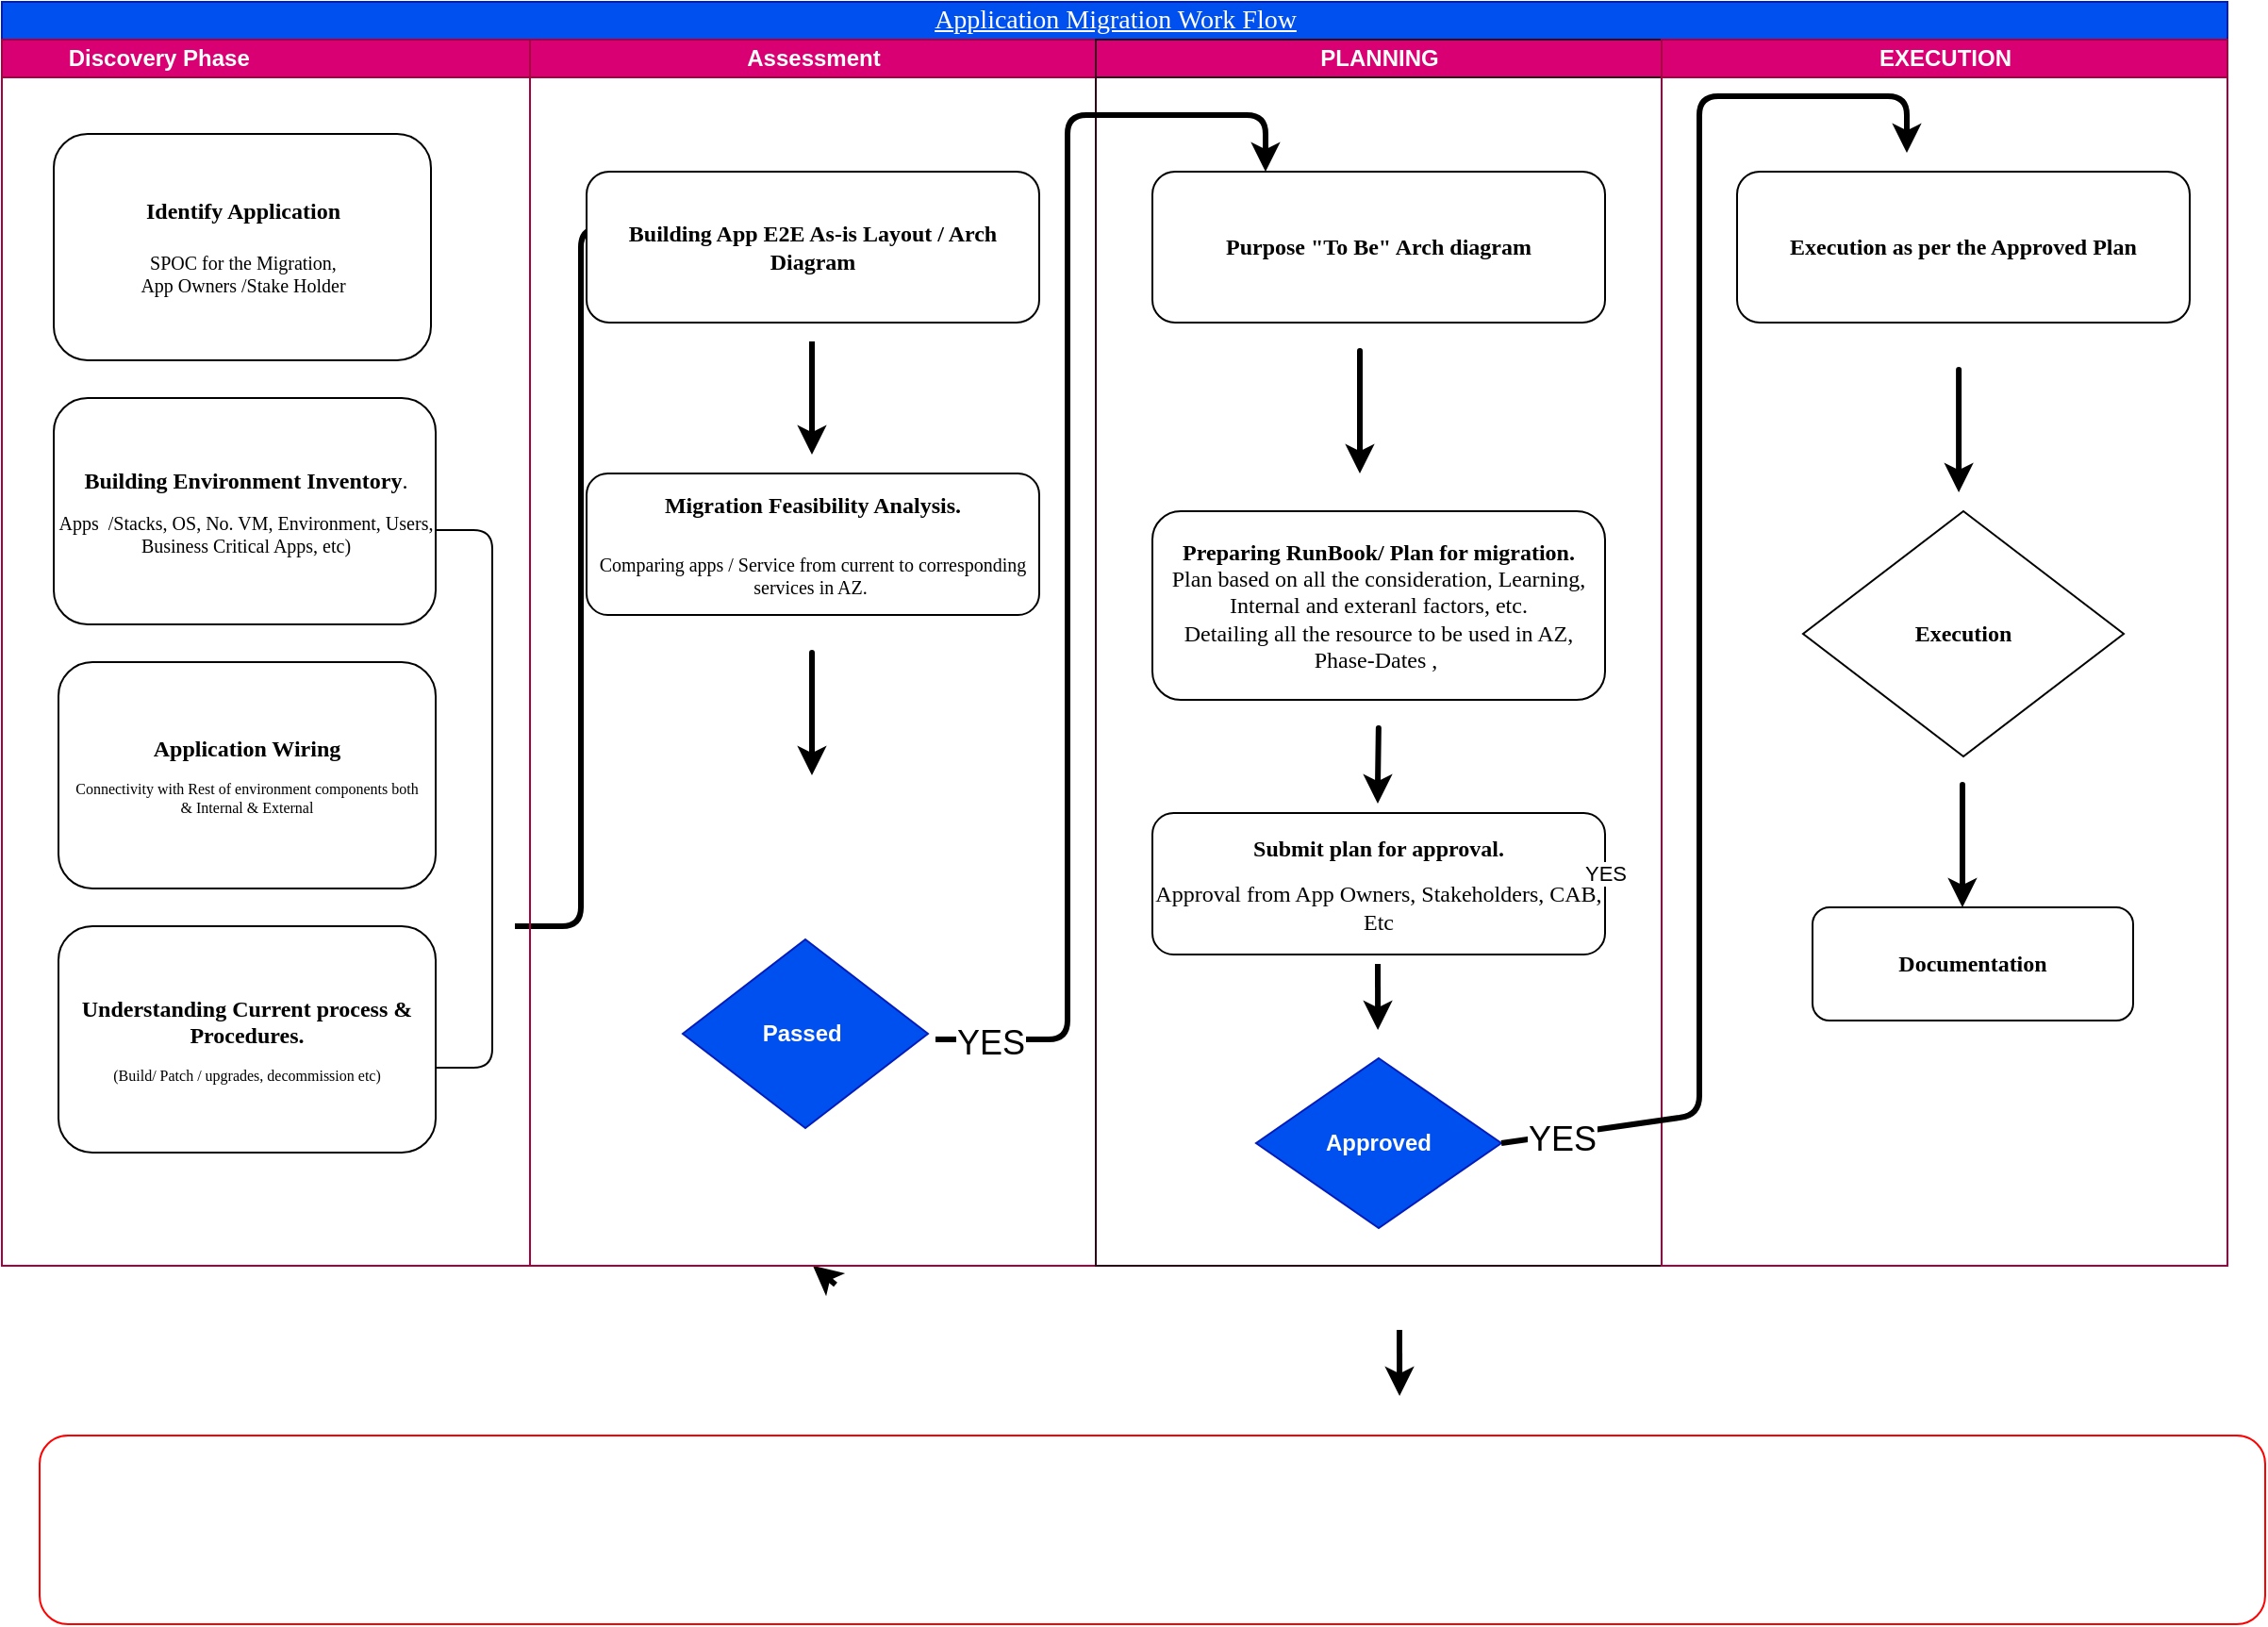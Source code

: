 <mxfile version="13.7.8" type="github">
  <diagram name="Page-1" id="74e2e168-ea6b-b213-b513-2b3c1d86103e">
    <mxGraphModel dx="1470" dy="535" grid="1" gridSize="10" guides="1" tooltips="1" connect="1" arrows="1" fold="1" page="1" pageScale="1" pageWidth="1100" pageHeight="850" background="#ffffff" math="0" shadow="0">
      <root>
        <mxCell id="0" />
        <mxCell id="1" parent="0" />
        <mxCell id="70lNwWaXjQEXrbum7vbb-63" value="" style="rounded=1;whiteSpace=wrap;html=1;strokeColor=#FF0000;" parent="1" vertex="1">
          <mxGeometry x="60" y="760" width="1180" height="100" as="geometry" />
        </mxCell>
        <mxCell id="70lNwWaXjQEXrbum7vbb-83" value="" style="endArrow=classic;html=1;strokeWidth=3;" parent="1" edge="1">
          <mxGeometry width="50" height="50" relative="1" as="geometry">
            <mxPoint x="781" y="704" as="sourcePoint" />
            <mxPoint x="781.05" y="739" as="targetPoint" />
            <Array as="points">
              <mxPoint x="781" y="704" />
            </Array>
          </mxGeometry>
        </mxCell>
        <mxCell id="70lNwWaXjQEXrbum7vbb-87" value="" style="endArrow=classic;html=1;strokeWidth=3;entryX=0.5;entryY=1;entryDx=0;entryDy=0;" parent="1" target="77e6c97f196da883-3" edge="1">
          <mxGeometry width="50" height="50" relative="1" as="geometry">
            <mxPoint x="482" y="680" as="sourcePoint" />
            <mxPoint x="482.05" y="715" as="targetPoint" />
            <Array as="points">
              <mxPoint x="482" y="680" />
            </Array>
          </mxGeometry>
        </mxCell>
        <mxCell id="70lNwWaXjQEXrbum7vbb-90" value="" style="endArrow=classic;html=1;strokeWidth=3;" parent="1" edge="1">
          <mxGeometry width="50" height="50" relative="1" as="geometry">
            <mxPoint x="312" y="490" as="sourcePoint" />
            <mxPoint x="457" y="150" as="targetPoint" />
            <Array as="points">
              <mxPoint x="347" y="490" />
              <mxPoint x="347" y="120" />
              <mxPoint x="457" y="120" />
            </Array>
          </mxGeometry>
        </mxCell>
        <mxCell id="77e6c97f196da883-1" value="&lt;font style=&quot;font-weight: normal ; font-size: 14px&quot;&gt;&lt;u&gt;Application Migration Work Flow&lt;/u&gt;&lt;/font&gt;" style="swimlane;html=1;childLayout=stackLayout;startSize=20;rounded=0;shadow=0;labelBackgroundColor=none;strokeWidth=1;fontFamily=Verdana;fontSize=8;align=center;strokeColor=#001DBC;fillColor=#0050ef;fontColor=#ffffff;" parent="1" vertex="1">
          <mxGeometry x="40" width="1180" height="670" as="geometry" />
        </mxCell>
        <mxCell id="77e6c97f196da883-2" value="&amp;nbsp; &amp;nbsp; &amp;nbsp; &amp;nbsp; &amp;nbsp; Discovery Phase" style="swimlane;html=1;startSize=20;align=left;fillColor=#d80073;strokeColor=#A50040;fontColor=#ffffff;" parent="77e6c97f196da883-1" vertex="1">
          <mxGeometry y="20" width="280" height="650" as="geometry">
            <mxRectangle y="20" width="30" height="730" as="alternateBounds" />
          </mxGeometry>
        </mxCell>
        <mxCell id="70lNwWaXjQEXrbum7vbb-1" value="&lt;b&gt;&lt;font style=&quot;font-size: 12px&quot;&gt;Application Wiring &lt;br&gt;&lt;/font&gt;&lt;/b&gt;&lt;br&gt;Connectivity with Rest of environment components both &amp;amp;&amp;nbsp;Internal &amp;amp; External" style="rounded=1;whiteSpace=wrap;html=1;shadow=0;labelBackgroundColor=none;strokeWidth=1;fontFamily=Verdana;fontSize=8;align=center;" parent="77e6c97f196da883-2" vertex="1">
          <mxGeometry x="30" y="330" width="200" height="120" as="geometry" />
        </mxCell>
        <mxCell id="77e6c97f196da883-9" value="&lt;font style=&quot;font-size: 12px&quot;&gt;&lt;b&gt;Building Environment Inventory&lt;/b&gt;.&lt;br&gt;&lt;/font&gt;&lt;br&gt;&lt;font style=&quot;font-size: 10px&quot;&gt;Apps&amp;nbsp; /Stacks, OS, No. VM, Environment, Users, Business Critical Apps, etc)&lt;/font&gt;" style="rounded=1;whiteSpace=wrap;html=1;shadow=0;labelBackgroundColor=none;strokeWidth=1;fontFamily=Verdana;fontSize=8;align=center;" parent="77e6c97f196da883-2" vertex="1">
          <mxGeometry x="27.5" y="190" width="202.5" height="120" as="geometry" />
        </mxCell>
        <mxCell id="77e6c97f196da883-8" value="&lt;font&gt;&lt;b style=&quot;font-size: 12px&quot;&gt;Identify Application&lt;br&gt;&lt;br&gt;&lt;/b&gt;&lt;font style=&quot;font-size: 10px&quot;&gt;SPOC for the Migration,&lt;br&gt;&lt;/font&gt;&lt;font style=&quot;font-size: 10px&quot;&gt;App Owners /Stake Holder&lt;/font&gt;&lt;/font&gt;" style="rounded=1;whiteSpace=wrap;html=1;shadow=0;labelBackgroundColor=none;strokeWidth=1;fontFamily=Verdana;fontSize=8;align=center;" parent="77e6c97f196da883-2" vertex="1">
          <mxGeometry x="27.5" y="50" width="200" height="120" as="geometry" />
        </mxCell>
        <mxCell id="70lNwWaXjQEXrbum7vbb-2" value="&lt;b&gt;&lt;font style=&quot;font-size: 12px&quot;&gt;Understanding Current process &amp;amp; Procedures.&lt;br&gt;&lt;/font&gt;&lt;/b&gt;&lt;br&gt;(Build/ Patch / upgrades, decommission etc)" style="rounded=1;whiteSpace=wrap;html=1;shadow=0;labelBackgroundColor=none;strokeWidth=1;fontFamily=Verdana;fontSize=8;align=center;" parent="77e6c97f196da883-2" vertex="1">
          <mxGeometry x="30" y="470" width="200" height="120" as="geometry" />
        </mxCell>
        <mxCell id="70lNwWaXjQEXrbum7vbb-11" value="" style="shape=curlyBracket;whiteSpace=wrap;html=1;rounded=1;size=0;rotation=-180;" parent="77e6c97f196da883-2" vertex="1">
          <mxGeometry x="230" y="260" width="30" height="285" as="geometry" />
        </mxCell>
        <mxCell id="77e6c97f196da883-3" value="Assessment" style="swimlane;html=1;startSize=20;align=center;strokeColor=#A50040;fillColor=#d80073;fontColor=#ffffff;" parent="77e6c97f196da883-1" vertex="1">
          <mxGeometry x="280" y="20" width="300" height="650" as="geometry">
            <mxRectangle x="160" width="100" height="20" as="alternateBounds" />
          </mxGeometry>
        </mxCell>
        <mxCell id="70lNwWaXjQEXrbum7vbb-54" value="" style="endArrow=classic;html=1;strokeWidth=3;" parent="77e6c97f196da883-3" edge="1">
          <mxGeometry width="50" height="50" relative="1" as="geometry">
            <mxPoint x="149.5" y="380" as="sourcePoint" />
            <mxPoint x="149.5" y="390" as="targetPoint" />
            <Array as="points">
              <mxPoint x="149.5" y="320" />
              <mxPoint x="149.5" y="380" />
            </Array>
          </mxGeometry>
        </mxCell>
        <mxCell id="70lNwWaXjQEXrbum7vbb-13" value="&lt;font style=&quot;font-size: 12px&quot;&gt;&lt;b&gt;Migration Feasibility Analysis.&lt;/b&gt;&lt;br&gt;&lt;/font&gt;&lt;br&gt;&lt;br&gt;&lt;font style=&quot;font-size: 10px&quot;&gt;Comparing apps / Service from current to corresponding services in AZ.&amp;nbsp;&lt;/font&gt;" style="rounded=1;whiteSpace=wrap;html=1;shadow=0;labelBackgroundColor=none;strokeWidth=1;fontFamily=Verdana;fontSize=8;align=center;" parent="77e6c97f196da883-3" vertex="1">
          <mxGeometry x="30" y="230" width="240" height="75" as="geometry" />
        </mxCell>
        <mxCell id="77e6c97f196da883-11" value="&lt;b&gt;&lt;font style=&quot;font-size: 12px&quot;&gt;Building App E2E As-is Layout / Arch Diagram&lt;/font&gt;&lt;/b&gt;" style="rounded=1;whiteSpace=wrap;html=1;shadow=0;labelBackgroundColor=none;strokeWidth=1;fontFamily=Verdana;fontSize=8;align=center;" parent="77e6c97f196da883-3" vertex="1">
          <mxGeometry x="30" y="70" width="240" height="80" as="geometry" />
        </mxCell>
        <mxCell id="70lNwWaXjQEXrbum7vbb-53" value="" style="endArrow=classic;html=1;strokeWidth=3;" parent="77e6c97f196da883-3" edge="1">
          <mxGeometry width="50" height="50" relative="1" as="geometry">
            <mxPoint x="149.5" y="160" as="sourcePoint" />
            <mxPoint x="149.5" y="220" as="targetPoint" />
          </mxGeometry>
        </mxCell>
        <mxCell id="70lNwWaXjQEXrbum7vbb-88" value="&lt;b&gt;Passed&amp;nbsp;&lt;/b&gt;" style="rhombus;whiteSpace=wrap;html=1;strokeColor=#001DBC;fillColor=#0050ef;fontColor=#ffffff;" parent="77e6c97f196da883-3" vertex="1">
          <mxGeometry x="81" y="477" width="130" height="100" as="geometry" />
        </mxCell>
        <mxCell id="70lNwWaXjQEXrbum7vbb-44" value="PLANNING" style="swimlane;html=1;startSize=20;align=center;fillColor=#d80073;fontColor=#ffffff;strokeColor=#33001A;" parent="77e6c97f196da883-1" vertex="1">
          <mxGeometry x="580" y="20" width="300" height="650" as="geometry">
            <mxRectangle x="160" width="100" height="20" as="alternateBounds" />
          </mxGeometry>
        </mxCell>
        <mxCell id="70lNwWaXjQEXrbum7vbb-84" value="" style="endArrow=classic;html=1;strokeWidth=3;" parent="70lNwWaXjQEXrbum7vbb-44" edge="1">
          <mxGeometry width="50" height="50" relative="1" as="geometry">
            <mxPoint x="-85" y="530" as="sourcePoint" />
            <mxPoint x="90" y="70" as="targetPoint" />
            <Array as="points">
              <mxPoint x="-15" y="530" />
              <mxPoint x="-15" y="40" />
              <mxPoint x="90" y="40" />
            </Array>
          </mxGeometry>
        </mxCell>
        <mxCell id="70lNwWaXjQEXrbum7vbb-86" value="&lt;font style=&quot;font-size: 18px&quot;&gt;YES&lt;/font&gt;" style="edgeLabel;html=1;align=center;verticalAlign=middle;resizable=0;points=[];" parent="70lNwWaXjQEXrbum7vbb-84" vertex="1" connectable="0">
          <mxGeometry x="-0.918" y="-2" relative="1" as="geometry">
            <mxPoint as="offset" />
          </mxGeometry>
        </mxCell>
        <mxCell id="QOqbm0XGTWtQkNrjPd4z-3" value="" style="endArrow=classic;html=1;strokeWidth=3;" edge="1" parent="70lNwWaXjQEXrbum7vbb-44">
          <mxGeometry width="50" height="50" relative="1" as="geometry">
            <mxPoint x="140.0" y="220" as="sourcePoint" />
            <mxPoint x="140.0" y="230.0" as="targetPoint" />
            <Array as="points">
              <mxPoint x="140" y="160" />
              <mxPoint x="140" y="220" />
            </Array>
          </mxGeometry>
        </mxCell>
        <mxCell id="70lNwWaXjQEXrbum7vbb-74" value="" style="endArrow=classic;html=1;strokeWidth=3;" parent="70lNwWaXjQEXrbum7vbb-44" edge="1">
          <mxGeometry width="50" height="50" relative="1" as="geometry">
            <mxPoint x="149.5" y="490" as="sourcePoint" />
            <mxPoint x="149.55" y="525" as="targetPoint" />
            <Array as="points">
              <mxPoint x="149.5" y="490" />
            </Array>
          </mxGeometry>
        </mxCell>
        <mxCell id="70lNwWaXjQEXrbum7vbb-71" value="" style="endArrow=classic;html=1;strokeWidth=3;" parent="70lNwWaXjQEXrbum7vbb-44" edge="1">
          <mxGeometry width="50" height="50" relative="1" as="geometry">
            <mxPoint x="149.5" y="395" as="sourcePoint" />
            <mxPoint x="149.5" y="405.0" as="targetPoint" />
            <Array as="points">
              <mxPoint x="150" y="360" />
              <mxPoint x="149.5" y="395" />
            </Array>
          </mxGeometry>
        </mxCell>
        <mxCell id="70lNwWaXjQEXrbum7vbb-65" value="&lt;font style=&quot;font-size: 12px&quot;&gt;&lt;b&gt;Purpose &quot;To Be&quot; Arch diagram&lt;/b&gt;&lt;/font&gt;" style="rounded=1;whiteSpace=wrap;html=1;shadow=0;labelBackgroundColor=none;strokeWidth=1;fontFamily=Verdana;fontSize=8;align=center;" parent="70lNwWaXjQEXrbum7vbb-44" vertex="1">
          <mxGeometry x="30" y="70" width="240" height="80" as="geometry" />
        </mxCell>
        <mxCell id="70lNwWaXjQEXrbum7vbb-77" value="&lt;b&gt;Approved&lt;/b&gt;" style="rhombus;whiteSpace=wrap;html=1;strokeColor=#001DBC;fillColor=#0050ef;fontColor=#ffffff;" parent="70lNwWaXjQEXrbum7vbb-44" vertex="1">
          <mxGeometry x="85" y="540" width="130" height="90" as="geometry" />
        </mxCell>
        <mxCell id="70lNwWaXjQEXrbum7vbb-72" value="&lt;b style=&quot;font-size: 12px&quot;&gt;Submit plan for approval.&lt;br&gt;&lt;/b&gt;&lt;br&gt;&lt;span style=&quot;font-size: 12px&quot;&gt;Approval from App Owners, Stakeholders, CAB, Etc&lt;/span&gt;" style="rounded=1;whiteSpace=wrap;html=1;shadow=0;labelBackgroundColor=none;strokeWidth=1;fontFamily=Verdana;fontSize=8;align=center;" parent="70lNwWaXjQEXrbum7vbb-44" vertex="1">
          <mxGeometry x="30" y="410" width="240" height="75" as="geometry" />
        </mxCell>
        <mxCell id="70lNwWaXjQEXrbum7vbb-64" value="&lt;b style=&quot;font-size: 12px&quot;&gt;Preparing RunBook/ Plan for migration.&lt;/b&gt;&lt;br&gt;&lt;span style=&quot;font-size: 12px&quot;&gt;Plan based on all the consideration, Learning, Internal and exteranl factors, etc. &lt;br&gt;D&lt;/span&gt;&lt;span style=&quot;font-size: 12px&quot;&gt;etailing all the resource to be used in AZ, Phase-Dates ,&amp;nbsp;&lt;/span&gt;" style="rounded=1;whiteSpace=wrap;html=1;shadow=0;labelBackgroundColor=none;strokeWidth=1;fontFamily=Verdana;fontSize=8;align=center;" parent="70lNwWaXjQEXrbum7vbb-44" vertex="1">
          <mxGeometry x="30" y="250" width="240" height="100" as="geometry" />
        </mxCell>
        <mxCell id="70lNwWaXjQEXrbum7vbb-67" value="EXECUTION" style="swimlane;html=1;startSize=20;align=center;strokeColor=#A50040;fillColor=#d80073;fontColor=#ffffff;" parent="77e6c97f196da883-1" vertex="1">
          <mxGeometry x="880" y="20" width="300" height="650" as="geometry">
            <mxRectangle x="160" width="100" height="20" as="alternateBounds" />
          </mxGeometry>
        </mxCell>
        <mxCell id="70lNwWaXjQEXrbum7vbb-80" value="" style="endArrow=classic;html=1;strokeWidth=3;exitX=1;exitY=0.5;exitDx=0;exitDy=0;" parent="70lNwWaXjQEXrbum7vbb-67" source="70lNwWaXjQEXrbum7vbb-77" edge="1">
          <mxGeometry width="50" height="50" relative="1" as="geometry">
            <mxPoint x="-40" y="570" as="sourcePoint" />
            <mxPoint x="130" y="60" as="targetPoint" />
            <Array as="points">
              <mxPoint x="20" y="570" />
              <mxPoint x="20" y="30" />
              <mxPoint x="130" y="30" />
            </Array>
          </mxGeometry>
        </mxCell>
        <mxCell id="70lNwWaXjQEXrbum7vbb-81" value="YES" style="edgeLabel;html=1;align=center;verticalAlign=middle;resizable=0;points=[];" parent="70lNwWaXjQEXrbum7vbb-80" vertex="1" connectable="0">
          <mxGeometry x="-0.358" relative="1" as="geometry">
            <mxPoint x="-50" y="18.64" as="offset" />
          </mxGeometry>
        </mxCell>
        <mxCell id="70lNwWaXjQEXrbum7vbb-82" value="&lt;font style=&quot;font-size: 18px&quot;&gt;YES&lt;/font&gt;" style="edgeLabel;html=1;align=center;verticalAlign=middle;resizable=0;points=[];" parent="70lNwWaXjQEXrbum7vbb-80" vertex="1" connectable="0">
          <mxGeometry x="-0.918" y="-2" relative="1" as="geometry">
            <mxPoint as="offset" />
          </mxGeometry>
        </mxCell>
        <mxCell id="70lNwWaXjQEXrbum7vbb-69" value="&lt;font style=&quot;font-size: 12px&quot;&gt;&lt;b&gt;Execution&lt;/b&gt;&lt;/font&gt;" style="rhombus;whiteSpace=wrap;html=1;rounded=0;shadow=0;labelBackgroundColor=none;strokeWidth=1;fontFamily=Verdana;fontSize=8;align=center;" parent="70lNwWaXjQEXrbum7vbb-67" vertex="1">
          <mxGeometry x="75" y="250" width="170" height="130" as="geometry" />
        </mxCell>
        <mxCell id="70lNwWaXjQEXrbum7vbb-70" value="&lt;font style=&quot;font-size: 12px&quot;&gt;&lt;b&gt;Execution&amp;nbsp;as per the Approved Plan&lt;/b&gt;&lt;/font&gt;" style="rounded=1;whiteSpace=wrap;html=1;shadow=0;labelBackgroundColor=none;strokeWidth=1;fontFamily=Verdana;fontSize=8;align=center;" parent="70lNwWaXjQEXrbum7vbb-67" vertex="1">
          <mxGeometry x="40" y="70" width="240" height="80" as="geometry" />
        </mxCell>
        <mxCell id="70lNwWaXjQEXrbum7vbb-68" value="&lt;font style=&quot;font-size: 12px&quot;&gt;&lt;b&gt;Documentation&lt;/b&gt;&lt;/font&gt;" style="rounded=1;whiteSpace=wrap;html=1;shadow=0;labelBackgroundColor=none;strokeWidth=1;fontFamily=Verdana;fontSize=8;align=center;" parent="70lNwWaXjQEXrbum7vbb-67" vertex="1">
          <mxGeometry x="80" y="460" width="170" height="60" as="geometry" />
        </mxCell>
        <mxCell id="QOqbm0XGTWtQkNrjPd4z-2" value="" style="endArrow=classic;html=1;strokeWidth=3;" edge="1" parent="70lNwWaXjQEXrbum7vbb-67">
          <mxGeometry width="50" height="50" relative="1" as="geometry">
            <mxPoint x="159.5" y="450" as="sourcePoint" />
            <mxPoint x="159.5" y="460.0" as="targetPoint" />
            <Array as="points">
              <mxPoint x="159.5" y="390" />
              <mxPoint x="159.5" y="450" />
            </Array>
          </mxGeometry>
        </mxCell>
        <mxCell id="QOqbm0XGTWtQkNrjPd4z-1" value="" style="endArrow=classic;html=1;strokeWidth=3;" edge="1" parent="1">
          <mxGeometry width="50" height="50" relative="1" as="geometry">
            <mxPoint x="1077.55" y="250" as="sourcePoint" />
            <mxPoint x="1077.55" y="260.0" as="targetPoint" />
            <Array as="points">
              <mxPoint x="1077.55" y="190" />
              <mxPoint x="1077.55" y="250" />
            </Array>
          </mxGeometry>
        </mxCell>
      </root>
    </mxGraphModel>
  </diagram>
</mxfile>
